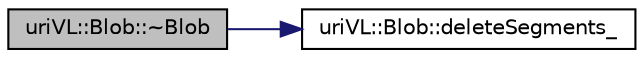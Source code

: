 digraph "uriVL::Blob::~Blob"
{
  edge [fontname="Helvetica",fontsize="10",labelfontname="Helvetica",labelfontsize="10"];
  node [fontname="Helvetica",fontsize="10",shape=record];
  rankdir="LR";
  Node1 [label="uriVL::Blob::~Blob",height=0.2,width=0.4,color="black", fillcolor="grey75", style="filled", fontcolor="black"];
  Node1 -> Node2 [color="midnightblue",fontsize="10",style="solid",fontname="Helvetica"];
  Node2 [label="uriVL::Blob::deleteSegments_",height=0.2,width=0.4,color="black", fillcolor="white", style="filled",URL="$classuriVL_1_1Blob.html#aa5bc337408add48c516c1f1a82992a98",tooltip="Deletes the segments stored. "];
}
